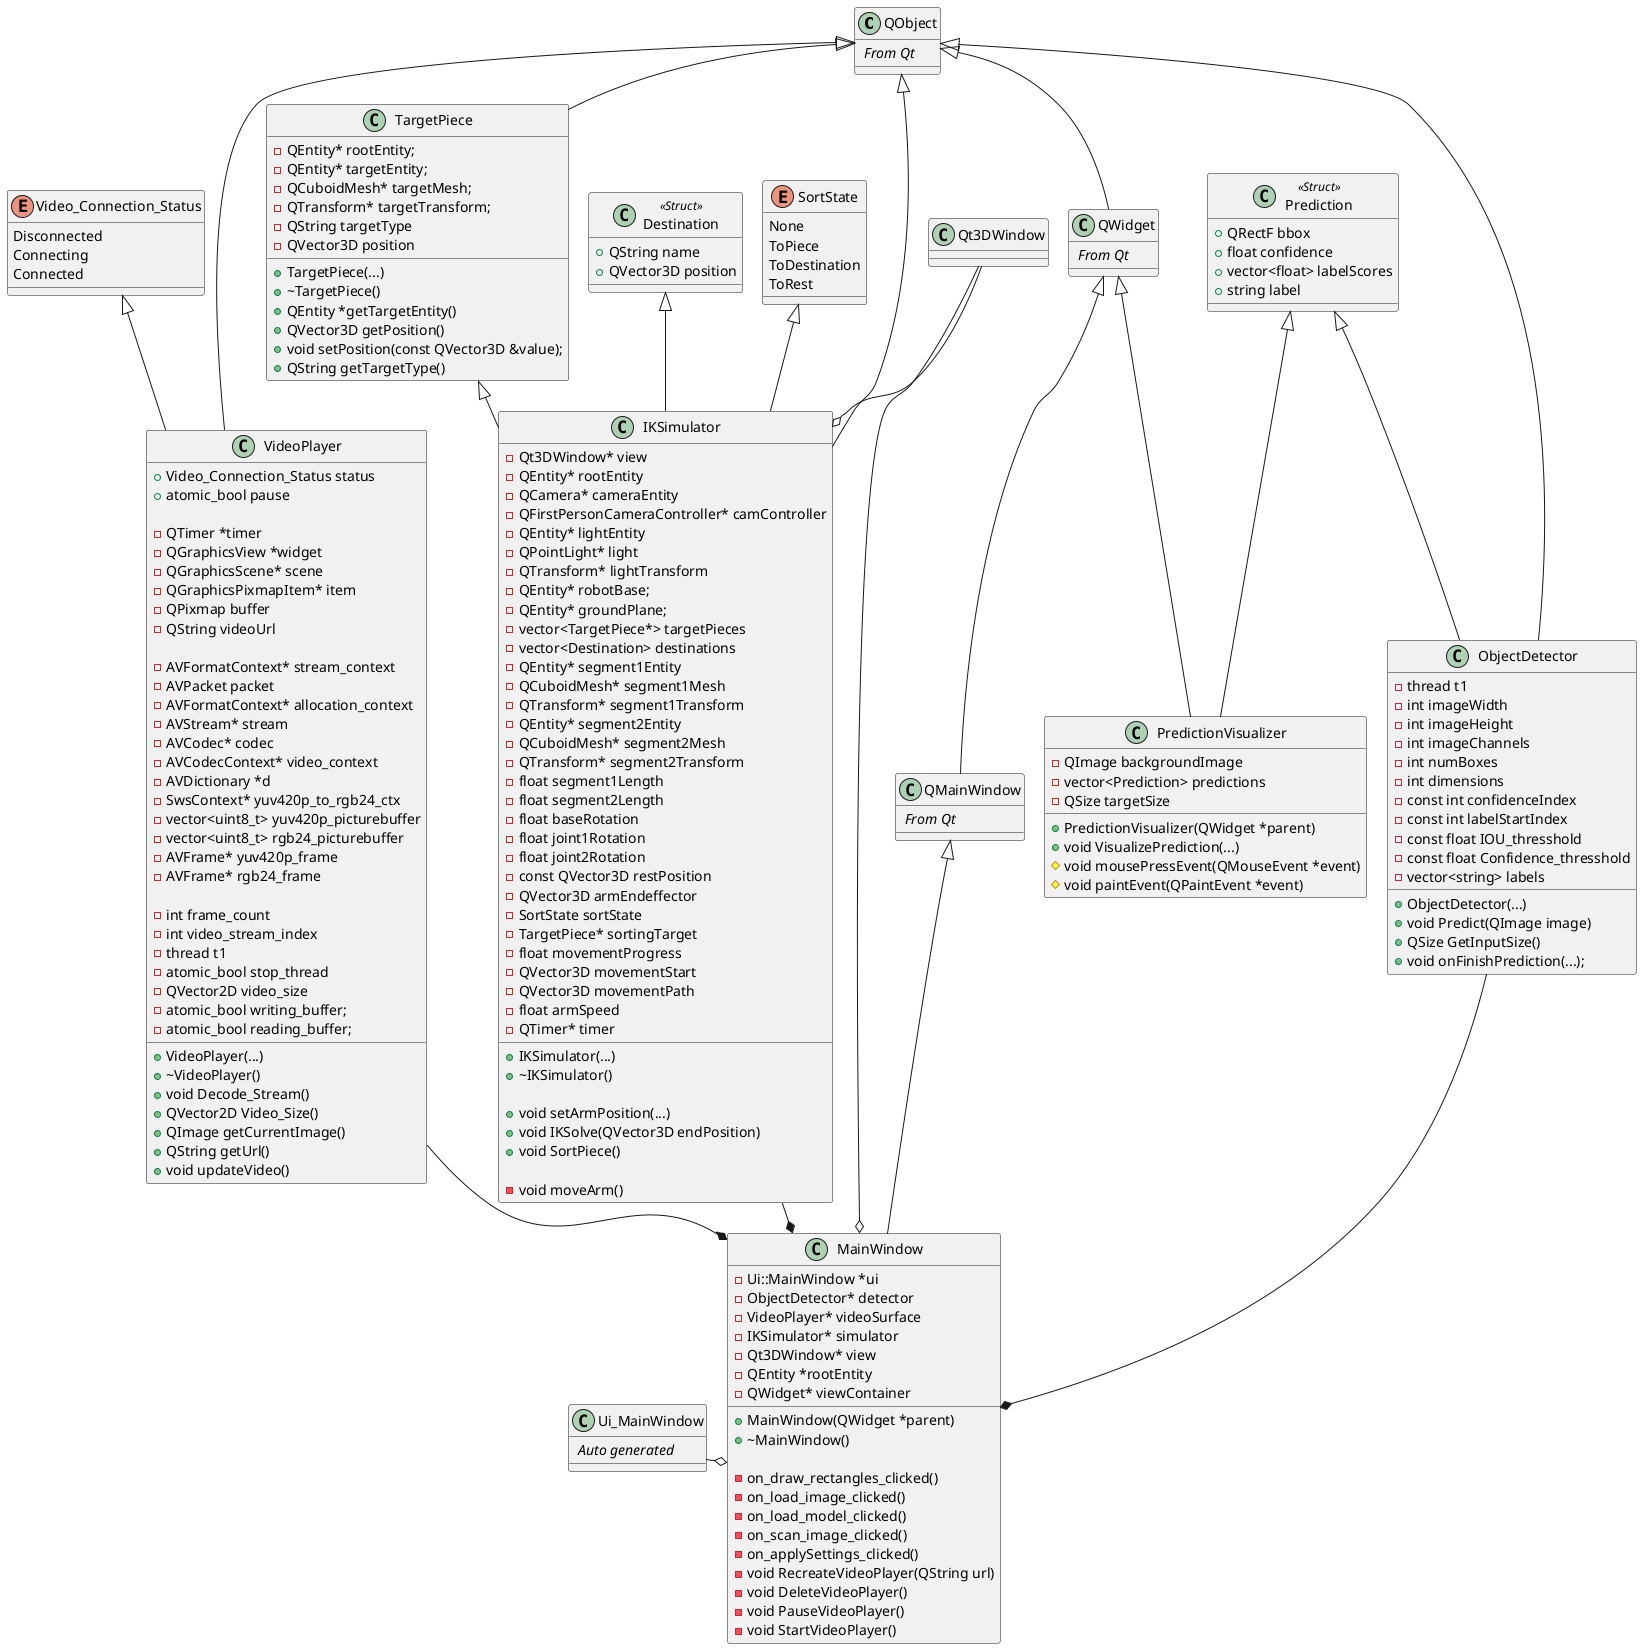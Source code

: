 @startuml klassediagram

class QObject {
    // From Qt //
}

class QMainWindow extends QWidget {
    // From Qt //
}

class QWidget extends QObject {
    // From Qt //
}

class MainWindow extends QMainWindow{
    +MainWindow(QWidget *parent)
    +~MainWindow()

    -on_draw_rectangles_clicked()
    -on_load_image_clicked()
    -on_load_model_clicked()
    -on_scan_image_clicked()
    -on_applySettings_clicked()

    -Ui::MainWindow *ui
    -ObjectDetector* detector
    -VideoPlayer* videoSurface
    -void RecreateVideoPlayer(QString url)
    -void DeleteVideoPlayer()
    -void PauseVideoPlayer()
    -void StartVideoPlayer()
    -IKSimulator* simulator
    -Qt3DWindow* view
    -QEntity *rootEntity
    -QWidget* viewContainer
}

class ObjectDetector extends QObject{
    +ObjectDetector(...)
    +void Predict(QImage image)
    +QSize GetInputSize()
    +void onFinishPrediction(...);

    -thread t1
    -int imageWidth
    -int imageHeight
    -int imageChannels
    -int numBoxes
    -int dimensions
    -const int confidenceIndex
    -const int labelStartIndex
    -const float IOU_thresshold
    -const float Confidence_thresshold
    -vector<string> labels
}

class VideoPlayer extends QObject{
    +VideoPlayer(...)
    +~VideoPlayer()
    +void Decode_Stream()
    +QVector2D Video_Size()
    +QImage getCurrentImage()
    +QString getUrl()
    +Video_Connection_Status status
    +atomic_bool pause
    +void updateVideo()

    -QTimer *timer
    -QGraphicsView *widget
    -QGraphicsScene* scene
    -QGraphicsPixmapItem* item
    -QPixmap buffer
    -QString videoUrl

    -AVFormatContext* stream_context
    -AVPacket packet
    -AVFormatContext* allocation_context
    -AVStream* stream
    -AVCodec* codec
    -AVCodecContext* video_context
    -AVDictionary *d
    -SwsContext* yuv420p_to_rgb24_ctx
    -vector<uint8_t> yuv420p_picturebuffer
    -vector<uint8_t> rgb24_picturebuffer
    -AVFrame* yuv420p_frame
    -AVFrame* rgb24_frame

    -int frame_count
    -int video_stream_index
    -thread t1
    -atomic_bool stop_thread
    -QVector2D video_size
    -atomic_bool writing_buffer;
    -atomic_bool reading_buffer;
}

class IKSimulator extends QObject{
    +IKSimulator(...)
    +~IKSimulator()

    +void setArmPosition(...)
    +void IKSolve(QVector3D endPosition)
    +void SortPiece()

    -void moveArm()
    -Qt3DWindow* view
    -QEntity* rootEntity
    -QCamera* cameraEntity
    -QFirstPersonCameraController* camController
    -QEntity* lightEntity
    -QPointLight* light
    -QTransform* lightTransform
    -QEntity* robotBase;
    -QEntity* groundPlane;
    -vector<TargetPiece*> targetPieces
    -vector<Destination> destinations
    -QEntity* segment1Entity
    -QCuboidMesh* segment1Mesh
    -QTransform* segment1Transform
    -QEntity* segment2Entity
    -QCuboidMesh* segment2Mesh
    -QTransform* segment2Transform
    -float segment1Length
    -float segment2Length
    -float baseRotation
    -float joint1Rotation
    -float joint2Rotation
    -const QVector3D restPosition
    -QVector3D armEndeffector
    -SortState sortState
    -TargetPiece* sortingTarget
    -float movementProgress
    -QVector3D movementStart
    -QVector3D movementPath
    -float armSpeed
    -QTimer* timer
}

class Ui_MainWindow {
    // Auto generated //
}

class PredictionVisualizer extends QWidget{
    +PredictionVisualizer(QWidget *parent)
    +void VisualizePrediction(...)
    #void mousePressEvent(QMouseEvent *event)
    #void paintEvent(QPaintEvent *event)

    -QImage backgroundImage
    -vector<Prediction> predictions
    -QSize targetSize
}

class TargetPiece extends QObject {
    +TargetPiece(...)
    +~TargetPiece()
    +QEntity *getTargetEntity()
    +QVector3D getPosition()
    +void setPosition(const QVector3D &value);
    +QString getTargetType()

    -QEntity* rootEntity;
    -QEntity* targetEntity;
    -QCuboidMesh* targetMesh;
    -QTransform* targetTransform;
    -QString targetType
    -QVector3D position
}

class Destination <<Struct>> {
    +QString name
    +QVector3D position
}


class Prediction <<Struct>> {
    +QRectF bbox
    +float confidence
    +vector<float> labelScores
    +string label
}

enum SortState {
    None
    ToPiece
    ToDestination
    ToRest
}

enum Video_Connection_Status {
    Disconnected
    Connecting
    Connected
}


' Connections
Ui_MainWindow --o MainWindow
ObjectDetector --* MainWindow
VideoPlayer --* MainWindow
IKSimulator --* MainWindow
Qt3DWindow --o MainWindow
Qt3DWindow --o IKSimulator

Prediction <|-- PredictionVisualizer
Prediction <|-- ObjectDetector

Video_Connection_Status <|-- VideoPlayer

SortState <|-- IKSimulator
TargetPiece <|-- IKSimulator
Destination <|-- IKSimulator

IKSimulator -[hidden]> MainWindow
MainWindow -[hidden]> Ui_MainWindow
VideoPlayer -[hidden]> IKSimulator
QMainWindow -[hidden]-> MainWindow
' ObjectDetector -[hidden]-> MainWindow
' PredictionVisualizer -[hidden]-> MainWindow
' TargetPiece -[hidden]-> QMainWindow



skinparam nodesep 20
skinparam ranksep 30


@enduml